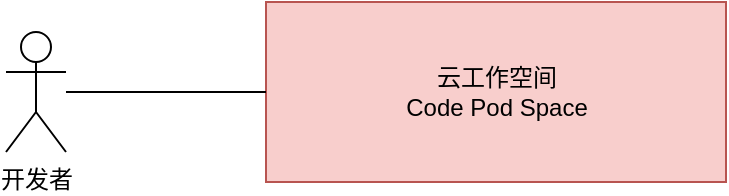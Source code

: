 <mxfile>
    <diagram id="qIa3STP4dFM9xJyBpKSl" name="系统上下文图">
        <mxGraphModel dx="1086" dy="681" grid="1" gridSize="10" guides="1" tooltips="1" connect="1" arrows="1" fold="1" page="1" pageScale="1" pageWidth="827" pageHeight="1169" math="0" shadow="0">
            <root>
                <mxCell id="0"/>
                <mxCell id="1" parent="0"/>
                <mxCell id="2" value="云工作空间&lt;br&gt;Code Pod Space" style="html=1;fillColor=#f8cecc;strokeColor=#b85450;" parent="1" vertex="1">
                    <mxGeometry x="260" y="300" width="230" height="90" as="geometry"/>
                </mxCell>
                <mxCell id="15" style="edgeStyle=none;html=1;endArrow=none;endFill=0;" parent="1" source="4" target="2" edge="1">
                    <mxGeometry relative="1" as="geometry"/>
                </mxCell>
                <mxCell id="4" value="开发者" style="shape=umlActor;verticalLabelPosition=bottom;verticalAlign=top;html=1;" parent="1" vertex="1">
                    <mxGeometry x="130" y="315" width="30" height="60" as="geometry"/>
                </mxCell>
            </root>
        </mxGraphModel>
    </diagram>
</mxfile>